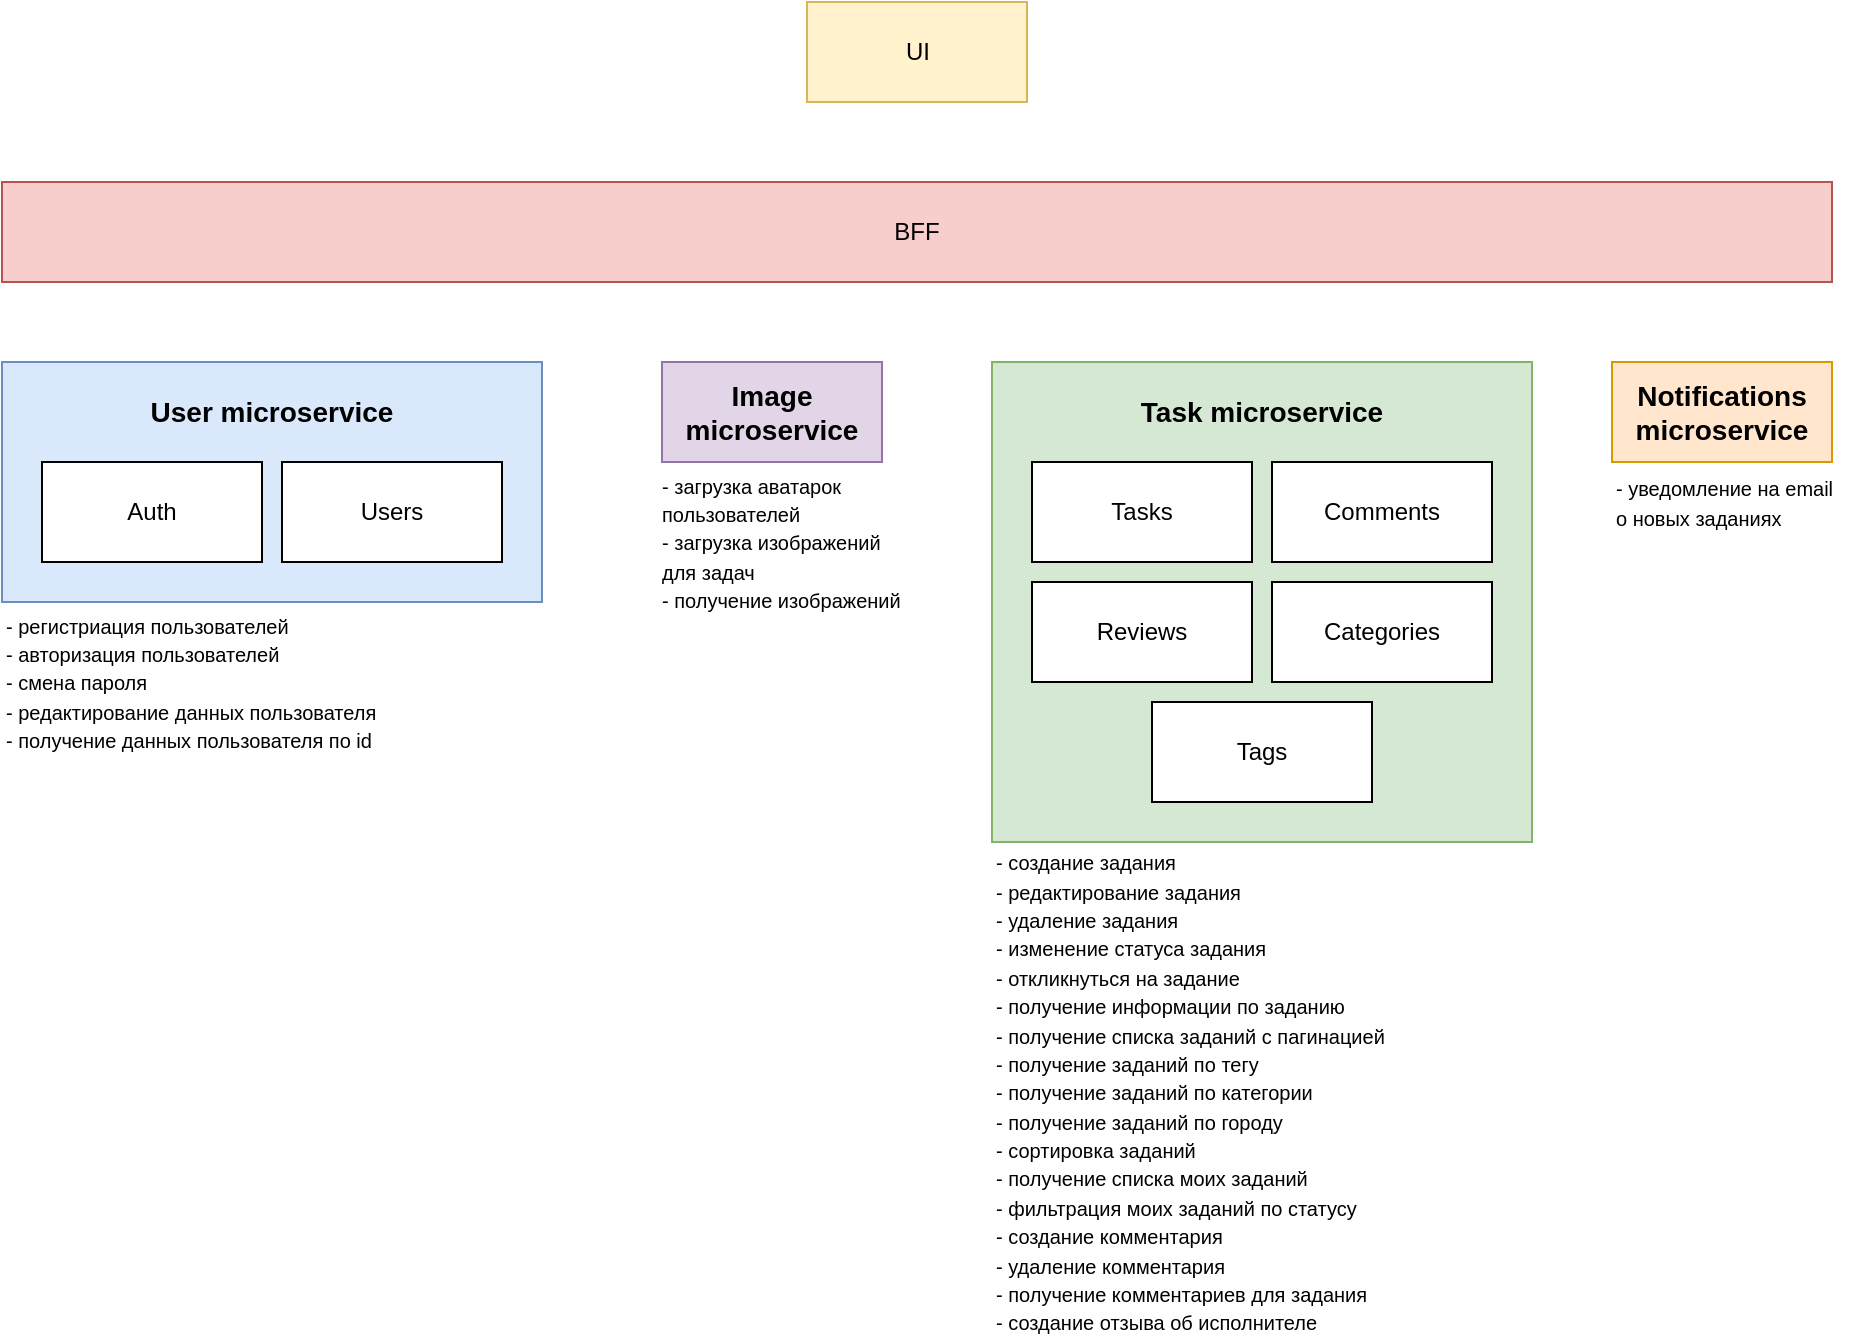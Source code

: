 <mxfile version="22.1.21" type="device">
  <diagram id="R9BbqeWQimyDJlAWLdY9" name="Страница — 1">
    <mxGraphModel dx="2081" dy="999" grid="1" gridSize="10" guides="1" tooltips="1" connect="1" arrows="1" fold="1" page="1" pageScale="1" pageWidth="1169" pageHeight="827" math="0" shadow="0">
      <root>
        <mxCell id="0" />
        <mxCell id="1" parent="0" />
        <mxCell id="RpP-x2e9BmZM9u7FJxX2-7" value="" style="rounded=0;whiteSpace=wrap;html=1;fillColor=#d5e8d4;strokeColor=#82b366;" parent="1" vertex="1">
          <mxGeometry x="640" y="210" width="270" height="240" as="geometry" />
        </mxCell>
        <mxCell id="RpP-x2e9BmZM9u7FJxX2-4" value="" style="rounded=0;whiteSpace=wrap;html=1;fillColor=#dae8fc;strokeColor=#6c8ebf;" parent="1" vertex="1">
          <mxGeometry x="145" y="210" width="270" height="120" as="geometry" />
        </mxCell>
        <mxCell id="qTpDd-82Sa-KkdkH2lr0-1" value="Tasks" style="html=1;whiteSpace=wrap;" parent="1" vertex="1">
          <mxGeometry x="660" y="260" width="110" height="50" as="geometry" />
        </mxCell>
        <mxCell id="qTpDd-82Sa-KkdkH2lr0-4" value="Auth" style="html=1;whiteSpace=wrap;" parent="1" vertex="1">
          <mxGeometry x="165" y="260" width="110" height="50" as="geometry" />
        </mxCell>
        <mxCell id="qTpDd-82Sa-KkdkH2lr0-5" value="&lt;font style=&quot;font-size: 14px;&quot;&gt;&lt;b&gt;Image microservice&lt;/b&gt;&lt;/font&gt;" style="html=1;whiteSpace=wrap;fillColor=#e1d5e7;strokeColor=#9673a6;" parent="1" vertex="1">
          <mxGeometry x="475" y="210" width="110" height="50" as="geometry" />
        </mxCell>
        <mxCell id="qTpDd-82Sa-KkdkH2lr0-6" value="&lt;b&gt;&lt;font style=&quot;font-size: 14px;&quot;&gt;Notifications microservice&lt;/font&gt;&lt;/b&gt;" style="html=1;whiteSpace=wrap;fillColor=#ffe6cc;strokeColor=#d79b00;" parent="1" vertex="1">
          <mxGeometry x="950" y="210" width="110" height="50" as="geometry" />
        </mxCell>
        <mxCell id="qTpDd-82Sa-KkdkH2lr0-7" value="UI" style="html=1;whiteSpace=wrap;fillColor=#fff2cc;strokeColor=#d6b656;" parent="1" vertex="1">
          <mxGeometry x="547.5" y="30" width="110" height="50" as="geometry" />
        </mxCell>
        <mxCell id="qTpDd-82Sa-KkdkH2lr0-11" value="Users" style="html=1;whiteSpace=wrap;" parent="1" vertex="1">
          <mxGeometry x="285" y="260" width="110" height="50" as="geometry" />
        </mxCell>
        <mxCell id="qTpDd-82Sa-KkdkH2lr0-14" value="BFF" style="html=1;whiteSpace=wrap;fillColor=#f8cecc;strokeColor=#b85450;" parent="1" vertex="1">
          <mxGeometry x="145" y="120" width="915" height="50" as="geometry" />
        </mxCell>
        <mxCell id="RpP-x2e9BmZM9u7FJxX2-5" value="&lt;b&gt;&lt;font style=&quot;font-size: 14px;&quot;&gt;User microservice&lt;/font&gt;&lt;/b&gt;" style="text;html=1;strokeColor=none;fillColor=none;align=center;verticalAlign=middle;whiteSpace=wrap;rounded=0;" parent="1" vertex="1">
          <mxGeometry x="155" y="220" width="250" height="30" as="geometry" />
        </mxCell>
        <mxCell id="RpP-x2e9BmZM9u7FJxX2-8" value="&lt;b&gt;&lt;font style=&quot;font-size: 14px;&quot;&gt;Task microservice&lt;/font&gt;&lt;/b&gt;" style="text;html=1;strokeColor=none;fillColor=none;align=center;verticalAlign=middle;whiteSpace=wrap;rounded=0;" parent="1" vertex="1">
          <mxGeometry x="640" y="220" width="270" height="30" as="geometry" />
        </mxCell>
        <mxCell id="RyzpiVh8BU72PhaFGrR1-153" value="&lt;font style=&quot;font-size: 10px;&quot;&gt;- регистриация пользователей&lt;br&gt;- авторизация пользователей&lt;br&gt;- смена пароля&lt;br&gt;- редактирование данных пользователя&lt;br&gt;- получение данных пользователя по id&lt;br&gt;&lt;/font&gt;" style="text;html=1;strokeColor=none;fillColor=none;align=left;verticalAlign=middle;whiteSpace=wrap;rounded=0;" parent="1" vertex="1">
          <mxGeometry x="145" y="330" width="265" height="80" as="geometry" />
        </mxCell>
        <mxCell id="RyzpiVh8BU72PhaFGrR1-154" value="&lt;font style=&quot;font-size: 10px;&quot;&gt;- загрузка аватарок пользователей&lt;br&gt;- загрузка изображений для задач&lt;br&gt;- получение изображений&lt;/font&gt;" style="text;html=1;strokeColor=none;fillColor=none;align=left;verticalAlign=middle;whiteSpace=wrap;rounded=0;" parent="1" vertex="1">
          <mxGeometry x="472.5" y="260" width="127.5" height="80" as="geometry" />
        </mxCell>
        <mxCell id="RyzpiVh8BU72PhaFGrR1-155" value="&lt;font style=&quot;font-size: 10px;&quot;&gt;&lt;font style=&quot;&quot;&gt;&lt;font style=&quot;&quot;&gt;- создание задания&lt;br&gt;- редактирование задания&lt;br&gt;- удаление задания&lt;br&gt;- изменение статуса задания&lt;br&gt;&lt;/font&gt;- откликнуться на задание&lt;br&gt;- получение информации по заданию&lt;br&gt;&lt;/font&gt;- получение списка заданий с пагинацией&lt;br&gt;- получение заданий по тегу&lt;br&gt;- получение заданий по категории&lt;br&gt;- получение заданий по городу&lt;br&gt;- сортировка заданий&lt;br&gt;- получение списка моих заданий&lt;br&gt;- фильтрация моих заданий по статусу&lt;br&gt;- создание комментария&lt;br&gt;- удаление комментария&lt;br&gt;- получение комментариев для задания&lt;br&gt;- создание отзыва об исполнителе&lt;br&gt;&lt;/font&gt;" style="text;html=1;strokeColor=none;fillColor=none;align=left;verticalAlign=middle;whiteSpace=wrap;rounded=0;labelPosition=center;verticalLabelPosition=middle;" parent="1" vertex="1">
          <mxGeometry x="640" y="450" width="268.75" height="250" as="geometry" />
        </mxCell>
        <mxCell id="RyzpiVh8BU72PhaFGrR1-156" value="Comments" style="html=1;whiteSpace=wrap;" parent="1" vertex="1">
          <mxGeometry x="780" y="260" width="110" height="50" as="geometry" />
        </mxCell>
        <mxCell id="RyzpiVh8BU72PhaFGrR1-158" value="&lt;font style=&quot;font-size: 10px;&quot;&gt;- уведомление на email &lt;br&gt;о новых заданиях&lt;/font&gt;" style="text;html=1;strokeColor=none;fillColor=none;align=left;verticalAlign=middle;whiteSpace=wrap;rounded=0;" parent="1" vertex="1">
          <mxGeometry x="950" y="260" width="120" height="40" as="geometry" />
        </mxCell>
        <mxCell id="B1lF56FyniCDB_thVGnk-1" value="Reviews" style="html=1;whiteSpace=wrap;" vertex="1" parent="1">
          <mxGeometry x="660" y="320" width="110" height="50" as="geometry" />
        </mxCell>
        <mxCell id="B1lF56FyniCDB_thVGnk-2" value="Categories" style="html=1;whiteSpace=wrap;" vertex="1" parent="1">
          <mxGeometry x="780" y="320" width="110" height="50" as="geometry" />
        </mxCell>
        <mxCell id="B1lF56FyniCDB_thVGnk-3" value="Tags" style="html=1;whiteSpace=wrap;" vertex="1" parent="1">
          <mxGeometry x="720" y="380" width="110" height="50" as="geometry" />
        </mxCell>
      </root>
    </mxGraphModel>
  </diagram>
</mxfile>
